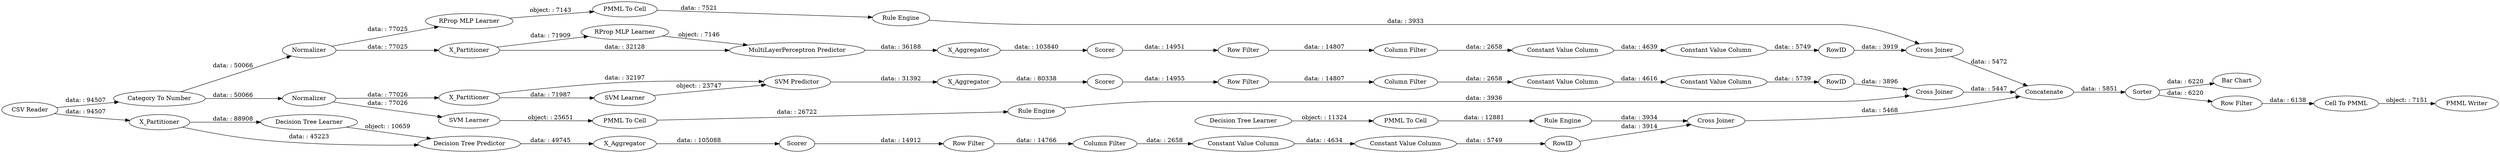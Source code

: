 digraph {
	"312883088961633034_9" [label="Row Filter"]
	"-6513361638848822497_7" [label=X_Aggregator]
	"6843769692833412729_292" [label="Constant Value Column"]
	"4025282198502678187_2" [label=X_Partitioner]
	"-6513361638848822497_2" [label=X_Partitioner]
	"4839329949471281445_34" [label="Rule Engine"]
	"-5356404964021405049_60" [label=Concatenate]
	"6843769692833412729_293" [label=RowID]
	"771609570187197599_35" [label="Rule Engine"]
	"4025282198502678187_32" [label="SVM Predictor"]
	"-5356404964021405049_58" [label="Category To Number"]
	"-3878286210432288858_34" [label="Rule Engine"]
	"-888734027367792700_32" [label="MultiLayerPerceptron Predictor"]
	"-888734027367792700_39" [label=Normalizer]
	"312883088961633034_293" [label=RowID]
	"4025282198502678187_40" [label=Normalizer]
	"-5356404964021405049_54" [label="Cell To PMML"]
	"4839329949471281445_33" [label="Decision Tree Learner"]
	"771609570187197599_33" [label="SVM Learner"]
	"-5356404964021405049_61" [label="PMML Writer"]
	"-4546795520770694610_9" [label="Row Filter"]
	"312883088961633034_292" [label="Constant Value Column"]
	"771609570187197599_34" [label="PMML To Cell"]
	"-888734027367792700_38" [label="Cross Joiner"]
	"-6513361638848822497_32" [label="Decision Tree Predictor"]
	"-888734027367792700_7" [label=X_Aggregator]
	"-3878286210432288858_22" [label="PMML To Cell"]
	"-6513361638848822497_38" [label="Cross Joiner"]
	"-888734027367792700_2" [label=X_Partitioner]
	"4025282198502678187_31" [label="SVM Learner"]
	"6843769692833412729_294" [label="Column Filter"]
	"4839329949471281445_28" [label="PMML To Cell"]
	"-5356404964021405049_59" [label="Bar Chart"]
	"4025282198502678187_7" [label=X_Aggregator]
	"-4546795520770694610_294" [label="Column Filter"]
	"-3878286210432288858_35" [label="RProp MLP Learner"]
	"-888734027367792700_40" [label=Scorer]
	"4025282198502678187_39" [label="Cross Joiner"]
	"312883088961633034_290" [label="Constant Value Column"]
	"-5356404964021405049_53" [label="Row Filter"]
	"-4546795520770694610_293" [label=RowID]
	"6843769692833412729_290" [label="Constant Value Column"]
	"312883088961633034_294" [label="Column Filter"]
	"-4546795520770694610_292" [label="Constant Value Column"]
	"6843769692833412729_9" [label="Row Filter"]
	"4025282198502678187_41" [label=Scorer]
	"-5356404964021405049_62" [label="CSV Reader"]
	"-888734027367792700_31" [label="RProp MLP Learner"]
	"-4546795520770694610_290" [label="Constant Value Column"]
	"-6513361638848822497_39" [label=Scorer]
	"-6513361638848822497_31" [label="Decision Tree Learner"]
	"-5356404964021405049_52" [label=Sorter]
	"771609570187197599_35" -> "4025282198502678187_39" [label="data: : 3936"]
	"-5356404964021405049_62" -> "-6513361638848822497_2" [label="data: : 94507"]
	"-3878286210432288858_22" -> "-3878286210432288858_34" [label="data: : 7521"]
	"-6513361638848822497_38" -> "-5356404964021405049_60" [label="data: : 5468"]
	"-5356404964021405049_58" -> "-888734027367792700_39" [label="data: : 50066"]
	"312883088961633034_294" -> "312883088961633034_290" [label="data: : 2658"]
	"-888734027367792700_2" -> "-888734027367792700_32" [label="data: : 32128"]
	"-5356404964021405049_52" -> "-5356404964021405049_53" [label="data: : 6220"]
	"771609570187197599_34" -> "771609570187197599_35" [label="data: : 26722"]
	"4839329949471281445_33" -> "4839329949471281445_28" [label="object: : 11324"]
	"-888734027367792700_7" -> "-888734027367792700_40" [label="data: : 103840"]
	"-3878286210432288858_34" -> "-888734027367792700_38" [label="data: : 3933"]
	"312883088961633034_9" -> "312883088961633034_294" [label="data: : 14766"]
	"-888734027367792700_32" -> "-888734027367792700_7" [label="data: : 36188"]
	"4025282198502678187_32" -> "4025282198502678187_7" [label="data: : 31392"]
	"-888734027367792700_38" -> "-5356404964021405049_60" [label="data: : 5472"]
	"6843769692833412729_292" -> "6843769692833412729_293" [label="data: : 5749"]
	"-888734027367792700_40" -> "6843769692833412729_9" [label="data: : 14951"]
	"-3878286210432288858_35" -> "-3878286210432288858_22" [label="object: : 7143"]
	"-4546795520770694610_293" -> "4025282198502678187_39" [label="data: : 3896"]
	"-6513361638848822497_2" -> "-6513361638848822497_31" [label="data: : 88908"]
	"312883088961633034_290" -> "312883088961633034_292" [label="data: : 4634"]
	"4025282198502678187_41" -> "-4546795520770694610_9" [label="data: : 14955"]
	"-4546795520770694610_290" -> "-4546795520770694610_292" [label="data: : 4616"]
	"4025282198502678187_40" -> "4025282198502678187_2" [label="data: : 77026"]
	"4839329949471281445_28" -> "4839329949471281445_34" [label="data: : 12881"]
	"-888734027367792700_2" -> "-888734027367792700_31" [label="data: : 71909"]
	"-6513361638848822497_31" -> "-6513361638848822497_32" [label="object: : 10659"]
	"4025282198502678187_2" -> "4025282198502678187_31" [label="data: : 71987"]
	"-5356404964021405049_62" -> "-5356404964021405049_58" [label="data: : 94507"]
	"-4546795520770694610_9" -> "-4546795520770694610_294" [label="data: : 14807"]
	"6843769692833412729_9" -> "6843769692833412729_294" [label="data: : 14807"]
	"4025282198502678187_2" -> "4025282198502678187_32" [label="data: : 32197"]
	"-6513361638848822497_32" -> "-6513361638848822497_7" [label="data: : 49745"]
	"-888734027367792700_31" -> "-888734027367792700_32" [label="object: : 7146"]
	"-5356404964021405049_53" -> "-5356404964021405049_54" [label="data: : 6138"]
	"6843769692833412729_294" -> "6843769692833412729_290" [label="data: : 2658"]
	"4025282198502678187_40" -> "771609570187197599_33" [label="data: : 77026"]
	"6843769692833412729_293" -> "-888734027367792700_38" [label="data: : 3919"]
	"312883088961633034_292" -> "312883088961633034_293" [label="data: : 5749"]
	"4839329949471281445_34" -> "-6513361638848822497_38" [label="data: : 3934"]
	"-888734027367792700_39" -> "-3878286210432288858_35" [label="data: : 77025"]
	"-5356404964021405049_60" -> "-5356404964021405049_52" [label="data: : 5851"]
	"6843769692833412729_290" -> "6843769692833412729_292" [label="data: : 4639"]
	"-4546795520770694610_292" -> "-4546795520770694610_293" [label="data: : 5739"]
	"-6513361638848822497_7" -> "-6513361638848822497_39" [label="data: : 105088"]
	"-888734027367792700_39" -> "-888734027367792700_2" [label="data: : 77025"]
	"-6513361638848822497_39" -> "312883088961633034_9" [label="data: : 14912"]
	"-6513361638848822497_2" -> "-6513361638848822497_32" [label="data: : 45223"]
	"4025282198502678187_31" -> "4025282198502678187_32" [label="object: : 23747"]
	"312883088961633034_293" -> "-6513361638848822497_38" [label="data: : 3914"]
	"-4546795520770694610_294" -> "-4546795520770694610_290" [label="data: : 2658"]
	"4025282198502678187_39" -> "-5356404964021405049_60" [label="data: : 5447"]
	"771609570187197599_33" -> "771609570187197599_34" [label="object: : 25651"]
	"-5356404964021405049_54" -> "-5356404964021405049_61" [label="object: : 7151"]
	"-5356404964021405049_52" -> "-5356404964021405049_59" [label="data: : 6220"]
	"-5356404964021405049_58" -> "4025282198502678187_40" [label="data: : 50066"]
	"4025282198502678187_7" -> "4025282198502678187_41" [label="data: : 80338"]
	rankdir=LR
}
